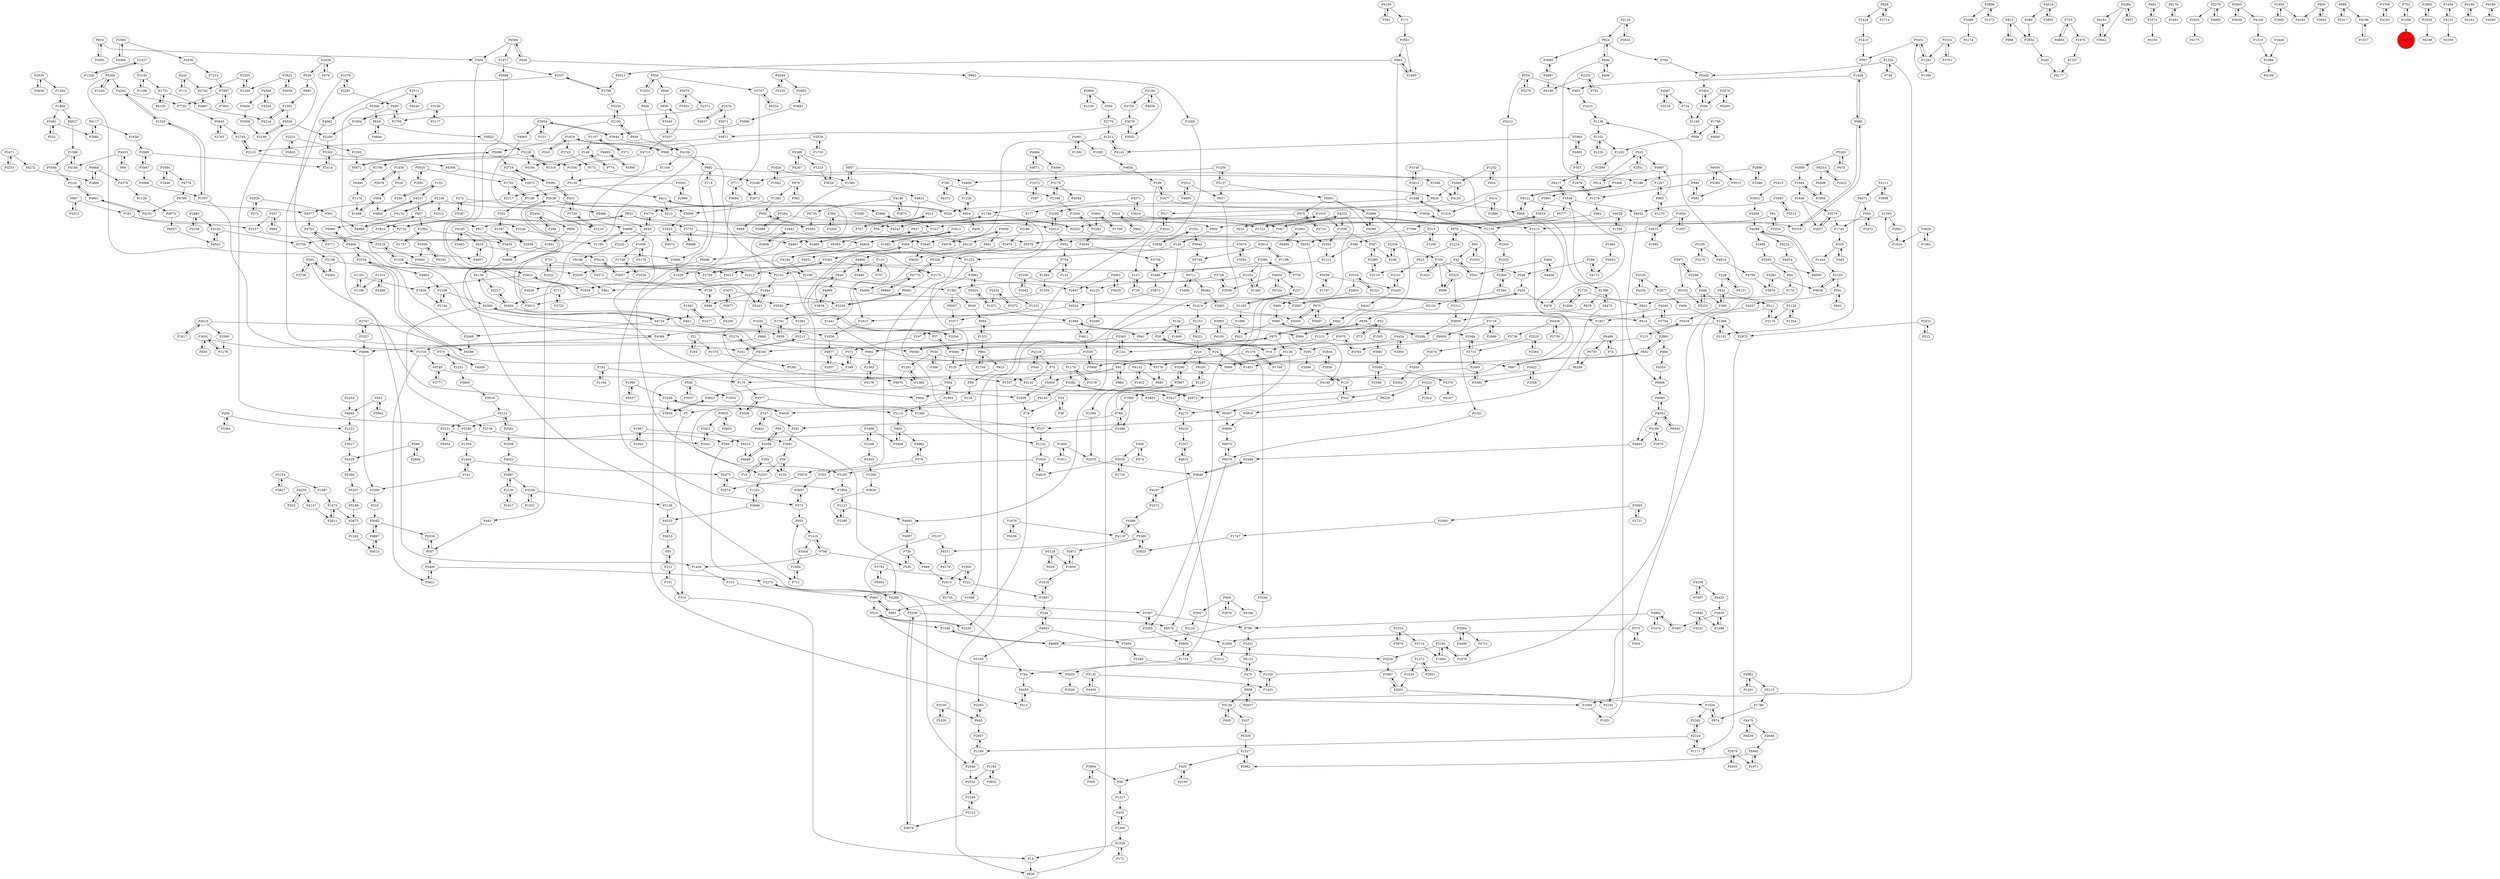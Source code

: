 digraph {
	P1428 -> P493
	P1498 -> P3408
	P2442 -> P3402
	P968 -> P1180
	P4877 -> P2037
	P886 -> P4200
	P2072 -> P4197
	P2358 -> P100
	P1687 -> P1475
	P6367 -> P5696
	P3761 -> P3101
	P1007 -> P2477
	P3289 -> P4174
	P4143 -> P1313
	P3992 -> P2024
	P2961 -> P1624
	P1975 -> P1307
	P2180 -> P4656
	P504 -> P3337
	P89 -> P126
	P4466 -> P5066
	P4663 -> P755
	P1223 -> P3629
	P1007 -> P402
	P839 -> P994
	P1376 -> P1764
	P4033 -> P4180
	P4197 -> P2072
	P2002 -> P4872
	P3082 -> P4887
	P1252 -> P434
	P14 -> P838
	P768 -> P1197
	P4020 -> P1913
	P504 -> P3550
	P1436 -> P526
	P4389 -> P4996
	P4181 -> P3642
	P922 -> P1141
	P3648 -> P4197
	P4140 -> P3517
	P4871 -> P2215
	P2871 -> P3298
	P3141 -> P4801
	P1059 -> P61
	P4544 -> P2802
	P4321 -> P220
	P4222 -> P4474
	P2108 -> P4399
	P481 -> P1074
	P3302 -> P3675
	P2057 -> P1168
	P1894 -> P197
	P6115 -> P1786
	P335 -> P1444
	P4176 -> P1091
	P1993 -> P1757
	P3464 -> P4003
	P1731 -> P6130
	P2280 -> P3110
	P420 -> P2165
	P2993 -> P4454
	P5087 -> P970
	P1404 -> P141
	P4831 -> P604
	P3719 -> P2669
	P1354 -> P1128
	P4117 -> P1658
	P1897 -> P2418
	P898 -> P2657
	P215 -> P5018
	P1877 -> P3688
	P827 -> P2466
	P2551 -> P914
	P2423 -> P5376
	P2888 -> P6284
	P3504 -> P1680
	P1416 -> P3504
	P2276 -> P3425
	P4755 -> P3771
	P3594 -> P3446
	P1841 -> P4808
	P618 -> P4807
	P375 -> P1856
	P3274 -> P1627
	P4349 -> P4326
	P2744 -> P2108
	P686 -> P5316
	P1710 -> P2695
	P666 -> P922
	P1153 -> P4389
	P5131 -> P5054
	P4650 -> P5568
	P156 -> P59
	P1273 -> P1435
	P4997 -> P736
	P2631 -> P2973
	P3621 -> P3490
	P4637 -> P1976
	P4237 -> P907
	P4347 -> P462
	P888 -> P813
	P3942 -> P452
	P1099 -> P1278
	P4575 -> P2423
	P1622 -> P6253
	P1734 -> P784
	P5568 -> P4650
	P4505 -> P2679
	P1256 -> P4609
	P5716 -> P1695
	P4284 -> P957
	P220 -> P3290
	P4798 -> P3879
	P390 -> P167
	P2934 -> P1451
	P857 -> P2386
	P149 -> P774
	P592 -> P669
	P957 -> P4284
	P100 -> P1933
	P952 -> P754
	P1058 -> P1748
	P2565 -> P2520
	P2038 -> P3422
	P4481 -> P1585
	P2268 -> P1498
	P2340 -> P1359
	P2280 -> P547
	P3258 -> P1791
	P2598 -> P4217
	P3442 -> P4858
	P4474 -> P4207
	P1259 -> P1437
	P4943 -> P3484
	P272 -> P6486
	P4524 -> P1913
	P3742 -> P5093
	P6586 -> P2500
	P4147 -> P2611
	P949 -> P1279
	P583 -> P949
	P1648 -> P3292
	P2445 -> P2141
	P1316 -> P3128
	P3312 -> P3930
	P630 -> P984
	P3455 -> P5165
	P2001 -> P1020
	P904 -> P1408
	P2005 -> P5639
	P4492 -> P1471
	P3390 -> P5013
	P3251 -> P3471
	P357 -> P1679
	P3101 -> P3761
	P1659 -> P3900
	P1748 -> P2152
	P3938 -> P1178
	P1018 -> P3621
	P4773 -> P5228
	P573 -> P3697
	P541 -> P42
	P1959 -> P1600
	P3022 -> P1068
	P2551 -> P522
	P3422 -> P2038
	P4170 -> P2100
	P1181 -> P1839
	P1234 -> P1382
	P295 -> P3566
	P3686 -> P4897
	P302 -> P1387
	P930 -> P3349
	P15 -> P292
	P1475 -> P2611
	P3448 -> P1966
	P3124 -> P3800
	P4016 -> P2274
	P2123 -> P2390
	P469 -> P2815
	P5189 -> P2673
	P1417 -> P1380
	P5066 -> P4466
	P4145 -> P4629
	P1627 -> P3274
	P431 -> P5091
	P1382 -> P1234
	P6220 -> P2357
	P5059 -> P5346
	P924 -> P982
	P5552 -> P3355
	P798 -> P1416
	P688 -> P2317
	P1405 -> P864
	P522 -> P4907
	P771 -> P2972
	P1292 -> P1390
	P580 -> P1972
	P4887 -> P3082
	P2424 -> P1410
	P3566 -> P125
	P288 -> P2434
	P712 -> P3725
	P390 -> P3200
	P1576 -> P5381
	P7214 -> P7997
	P4749 -> P3777
	P1107 -> P371
	P291 -> P2681
	P850 -> P4182
	P4388 -> P4110
	P3001 -> P6284
	P1168 -> P2057
	P1617 -> P2130
	P1141 -> P3363
	P4755 -> P2518
	P1094 -> P1921
	P2113 -> P803
	P1390 -> P5051
	P669 -> P2466
	P3044 -> P3756
	P6578 -> P1856
	P5105 -> P4256
	P3001 -> P2888
	P5015 -> P583
	P2611 -> P1475
	P5696 -> P8075
	P1178 -> P2563
	P4185 -> P2700
	P515 -> P1200
	P82 -> P170
	P624 -> P440
	P3996 -> P1573
	P924 -> P2723
	P2747 -> P348
	P958 -> P1202
	P4572 -> P4698
	P5154 -> P3827
	P2105 -> P591
	P2888 -> P4140
	P366 -> P530
	P1533 -> P5716
	P2875 -> P4146
	P153 -> P166
	P2451 -> P6110
	P4346 -> P2537
	P3710 -> P975
	P1261 -> P1368
	P4945 -> P4997
	P4016 -> P1099
	P1895 -> P4693
	P909 -> P2670
	P2654 -> P2227
	P3035 -> P2891
	P3069 -> P2549
	P2728 -> P4125
	P695 -> P5120
	P4892 -> P4237
	P335 -> P345
	P7997 -> P7792
	P266 -> P3364
	P1073 -> P287
	P3833 -> P2120
	P1667 -> P2001
	P5639 -> P2005
	P3594 -> P4776
	P3471 -> P4272
	P3031 -> P450
	P79 -> P1430
	P2215 -> P4308
	P5 -> P310
	P6110 -> P2451
	P4774 -> P649
	P3771 -> P4755
	P3840 -> P3231
	P2718 -> P2675
	P2130 -> P2987
	P2216 -> P1729
	P197 -> P572
	P1990 -> P1038
	P3256 -> P1551
	P573 -> P955
	P1388 -> P4184
	P414 -> P1886
	P2972 -> P1459
	P1015 -> P1956
	P4146 -> P2875
	P1949 -> P6041
	P7997 -> P7802
	P95 -> P1227
	P690 -> P1804
	P3859 -> P2340
	P6383 -> P6586
	P4580 -> P1877
	P4391 -> P3879
	P3022 -> P517
	P1949 -> P6777
	P3298 -> P448
	P3709 -> P4183
	P964 -> P2393
	P2439 -> P679
	P1170 -> P1408
	P1035 -> P860
	P3653 -> P2421
	P3137 -> P2446
	P364 -> P1954
	P4877 -> P3776
	P3725 -> P712
	P892 -> P457
	P702 -> P1056
	P1595 -> P5672
	P3752 -> P4467
	P6330 -> P1197
	P1176 -> P1058
	P28 -> P19
	P402 -> P57
	P3420 -> P1589
	P2983 -> P2156
	P5351 -> P8078
	P1545 -> P4342
	P1226 -> P604
	P314 -> P483
	P4045 -> P2704
	P683 -> P1592
	P1408 -> P904
	P1368 -> P1261
	P1416 -> P798
	P4091 -> P1799
	P6480 -> P74
	P2552 -> P1546
	P790 -> P2451
	P1313 -> P4143
	P3485 -> P4900
	P768 -> P2499
	P2698 -> P4111
	P526 -> P904
	P494 -> P4408
	P7396 -> P5376
	P5266 -> P4807
	P3743 -> P173
	P2205 -> P2742
	P5289 -> P3971
	P3838 -> P4869
	P4326 -> P4349
	P5200 -> P3276
	P970 -> P4006
	P546 -> P433
	P2174 -> P2847
	P878 -> P4729
	P4170 -> P5066
	P692 -> P719
	P686 -> P1428
	P5081 -> P3258
	P1624 -> P1293
	P948 -> P930
	P1285 -> P3009
	P4003 -> P357
	P6711 -> P3498
	P167 -> P3816
	P1313 -> P3940
	P4468 -> P3889
	P2001 -> P1667
	P1538 -> P5013
	P1169 -> P958
	P4322 -> P1956
	P220 -> P6330
	P5565 -> P592
	P5102 -> P5233
	P57 -> P3684
	P1408 -> P817
	P5165 -> P1904
	P591 -> P942
	P5325 -> P3312
	P2550 -> P3066
	P2716 -> P3367
	P3330 -> P945
	P1592 -> P5026
	P110 -> P797
	P24 -> P1451
	P1799 -> P4091
	P5093 -> P3742
	P3561 -> P864
	P2414 -> P5303
	P4721 -> P1878
	P4023 -> P2987
	P5180 -> P4125
	P2100 -> P223
	P3368 -> P4121
	P1976 -> P4637
	P433 -> P479
	P3057 -> P728
	P2585 -> P6386
	P754 -> P152
	P2520 -> P1710
	P4121 -> P3368
	P4121 -> P956
	P3900 -> P1659
	P6480 -> P6787
	P440 -> P2186
	P547 -> P186
	P1331 -> P984
	P73 -> P52
	P5091 -> P431
	P3392 -> P4145
	P3128 -> P2784
	P4006 -> P970
	P3996 -> P3289
	P4178 -> P2393
	P2407 -> P4982
	P3895 -> P2529
	P2321 -> P3334
	P272 -> P2347
	P3623 -> P5289
	P852 -> P867
	P3280 -> P1417
	P1179 -> P3178
	P1273 -> P2951
	P1606 -> P1733
	P4075 -> P6057
	P4289 -> P2270
	P3425 -> P4175
	P2037 -> P4877
	P182 -> P2732
	P2180 -> P3759
	P905 -> P148
	P3446 -> P3594
	P1417 -> P6383
	P1035 -> P1838
	P558 -> P1833
	P4901 -> P3025
	P199 -> P1677
	P6377 -> P4755
	P4346 -> P2274
	P3671 -> P3877
	P1306 -> P453
	P2126 -> P4233
	P5289 -> P4571
	P3565 -> P3393
	P2140 -> P1731
	P624 -> P799
	P3646 -> P1101
	P1507 -> P1545
	P6560 -> P875
	P2675 -> P2628
	P3859 -> P3843
	P976 -> P5351
	P2315 -> P2810
	P262 -> P3738
	P1730 -> P3528
	P4469 -> P1963
	P1920 -> P222
	P4897 -> P4198
	P4074 -> P3209
	P2562 -> P2508
	P6057 -> P4543
	P2357 -> P4833
	P861 -> P823
	P4969 -> P907
	P4467 -> P2174
	P6196 -> P4572
	P1648 -> P3815
	P2971 -> P4871
	P2728 -> P3558
	P1256 -> P5127
	P3905 -> P3518
	P816 -> P4591
	P368 -> P1323
	P5303 -> P1556
	P2802 -> P3883
	P2696 -> P3442
	P6253 -> P1622
	P6680 -> P4773
	P1242 -> P4513
	P2300 -> P1395
	P1702 -> P5186
	P355 -> P3697
	P1731 -> P3687
	P4436 -> P3736
	P1819 -> P3743
	P3282 -> P3044
	P2327 -> P2747
	P939 -> P2193
	P242 -> P2742
	P3777 -> P4749
	P816 -> P504
	P3117 -> P3130
	P5042 -> P5180
	P4776 -> P4768
	P1747 -> P3623
	P616 -> P4644
	P3067 -> P944
	P3282 -> P1836
	P2603 -> P3653
	P4105 -> P3983
	P2192 -> P3230
	P2654 -> P2134
	P2718 -> P5091
	P3954 -> P101
	P2973 -> P1171
	P5284 -> P4542
	P6372 -> P760
	P4825 -> P3128
	P4391 -> P4638
	P4999 -> P1195
	P3658 -> P3362
	P1954 -> P364
	P2134 -> P2227
	P3719 -> P6808
	P456 -> P574
	P2676 -> P3204
	P530 -> P366
	P2512 -> P4605
	P4481 -> P1392
	P292 -> P15
	P988 -> P4555
	P3461 -> P552
	P1092 -> P1211
	P6777 -> P7396
	P4968 -> P3230
	P1746 -> P4542
	P3646 -> P4233
	P799 -> P2442
	P1179 -> P3392
	P751 -> P2522
	P184 -> P31
	P798 -> P4289
	P1384 -> P1509
	P2894 -> P689
	P128 -> P28
	P656 -> P862
	P3036 -> P1720
	P1389 -> P1151
	P3616 -> P4371
	P4843 -> P5059
	P1692 -> P4615
	P1678 -> P4921
	P626 -> P517
	P1878 -> P2192
	P2705 -> P690
	P1894 -> P941
	P4833 -> P1734
	P1961 -> P3620
	P739 -> P147
	P42 -> P3110
	P1458 -> P4123
	P4583 -> P262
	P440 -> P496
	P4125 -> P2589
	P1437 -> P2140
	P554 -> P493
	P2423 -> P4575
	P3422 -> P1557
	P2529 -> P4188
	P3951 -> P2408
	P719 -> P573
	P4556 -> P1676
	P1509 -> P3550
	P4120 -> P4164
	P3545 -> P2996
	P1658 -> P2068
	P649 -> P4774
	P448 -> P380
	P65 -> P549
	P3691 -> P1706
	P2163 -> P2552
	P412 -> P223
	P4773 -> P6680
	P1677 -> P199
	P1956 -> P1092
	P862 -> P1566
	P2549 -> P3069
	P378 -> P4962
	P461 -> P3013
	P4256 -> P5105
	P3992 -> P1142
	P52 -> P1505
	P5748 -> P6711
	P861 -> P2768
	P5243 -> P1644
	P3094 -> P3175
	P923 -> P614
	P2563 -> P1025
	P1956 -> P547
	P728 -> P886
	P4509 -> P373
	P5207 -> P5189
	P4484 -> P4071
	P2628 -> P3860
	P4693 -> P1316
	P3212 -> P5005
	P2224 -> P2392
	P4544 -> P2235
	P191 -> P1194
	P75 -> P5009
	P5051 -> P997
	P1548 -> P4968
	P2631 -> P512
	P52 -> P73
	P3110 -> P2280
	P3684 -> P120
	P1786 -> P674
	P2798 -> P3337
	P1468 -> P3461
	P1261 -> P4976
	P413 -> P4450
	P2975 -> P3783
	P4128 -> P1513
	P365 -> P3984
	P5511 -> P2798
	P3292 -> P2013
	P1559 -> P4028
	P4342 -> P7792
	P3979 -> P3585
	P736 -> P549
	P3175 -> P4044
	P2486 -> P5873
	P31 -> P184
	P443 -> P567
	P452 -> P3942
	P734 -> P1169
	P4713 -> P1556
	P1498 -> P2268
	P4568 -> P2534
	P244 -> P4843
	P1128 -> P1354
	P2158 -> P4583
	P2593 -> P64
	P4934 -> P3558
	P2739 -> P4436
	P3891 -> P988
	P2776 -> P1313
	P1435 -> P2001
	P2574 -> P2475
	P4269 -> P4222
	P4639 -> P4479
	P774 -> P149
	P841 -> P380
	P5091 -> P2718
	P1914 -> P5223
	P5228 -> P4773
	P907 -> P4969
	P904 -> P4892
	P1171 -> P2224
	P2898 -> P3386
	P2140 -> P1198
	P2622 -> P3958
	P4591 -> P816
	P3274 -> P1740
	P3363 -> P964
	P1430 -> P510
	P4033 -> P4080
	P1165 -> P1086
	P2193 -> P3098
	P315 -> P56
	P5105 -> P2877
	P171 -> P3561
	P3082 -> P2556
	P3983 -> P994
	P4858 -> P4164
	P186 -> P2358
	P3707 -> P4334
	P1107 -> P149
	P1285 -> P592
	P2593 -> P4569
	P4132 -> P3517
	P5113 -> P1546
	P2072 -> P4388
	P550 -> P948
	P5724 -> P4934
	P4609 -> P1226
	P2483 -> P4165
	P2389 -> P5207
	P3334 -> P2321
	P1445 -> P1229
	P2635 -> P1294
	P2589 -> P4911
	P755 -> P4663
	P4123 -> P4195
	P1197 -> P1965
	P93 -> P42
	P1236 -> P2960
	P4067 -> P3316
	P942 -> P591
	P4258 -> P4425
	P550 -> P1033
	P976 -> P1216
	P448 -> P5233
	P147 -> P739
	P5223 -> P1914
	P1679 -> P1279
	P2013 -> P952
	P1294 -> P1468
	P3752 -> P4686
	P1546 -> P5113
	P4040 -> P2511
	P8075 -> P8078
	P3032 -> P3070
	P3367 -> P3355
	P543 -> P1819
	P1920 -> P2815
	P2714 -> P828
	P1729 -> P431
	P3390 -> P1234
	P2987 -> P3256
	P4165 -> P6560
	P1180 -> P1381
	P994 -> P839
	P5108 -> P3293
	P659 -> P964
	P3694 -> P5243
	P2421 -> P3341
	P3940 -> P4020
	P2854 -> P449
	P1894 -> P4911
	P400 -> P1389
	P1020 -> P2392
	P1437 -> P1259
	P3984 -> P95
	P2224 -> P1171
	P2987 -> P2130
	P3368 -> P320
	P4453 -> P4184
	P3815 -> P1648
	P2268 -> P4303
	P1292 -> P5051
	P4284 -> P4181
	P3334 -> P2803
	P2386 -> P4135
	P7497 -> P4258
	P2500 -> P461
	P3877 -> P3671
	P626 -> P956
	P4190 -> P4163
	P817 -> P3459
	P3653 -> P2603
	P100 -> P5325
	P3914 -> P5748
	P2372 -> P2705
	P1326 -> P749
	P4247 -> P5389
	P784 -> P4450
	P3616 -> P1415
	P4571 -> P4179
	P4928 -> P1538
	P2024 -> P3992
	P6253 -> P4998
	P3195 -> P4914
	P3066 -> P1459
	P2193 -> P939
	P2224 -> P1168
	P1648 -> P1318
	P3128 -> P1316
	P522 -> P2551
	P1451 -> P24
	P3067 -> P3290
	P6466 -> P1170
	P1126 -> P4075
	P320 -> P412
	P4111 -> P2698
	P2562 -> P2112
	P5026 -> P2283
	P3458 -> P4079
	P3290 -> P3067
	P2960 -> P1236
	P3490 -> P2270
	P1293 -> P905
	P2198 -> P3175
	P2192 -> P1695
	P2005 -> P4128
	P542 -> P6367
	P1441 -> P867
	P315 -> P767
	P153 -> P4237
	P1104 -> P4999
	P978 -> P902
	P1181 -> P1190
	P3377 -> P3206
	P2405 -> P2593
	P2466 -> P827
	P2024 -> P1071
	P1033 -> P550
	P2228 -> P3940
	P2270 -> P4289
	P3956 -> P1944
	P2163 -> P3932
	P3025 -> P4901
	P3962 -> P6115
	P2082 -> P4117
	P3687 -> P4214
	P2970 -> P4180
	P5051 -> P1292
	P1201 -> P3962
	P4028 -> P4252
	P864 -> P1405
	P939 -> P4139
	P2803 -> P490
	P760 -> P6372
	P1323 -> P4132
	P945 -> P3293
	P494 -> P541
	P1592 -> P4214
	P3825 -> P2221
	P3057 -> P5014
	P5120 -> P695
	P949 -> P583
	P898 -> P5120
	P3098 -> P5672
	P287 -> P1073
	P3364 -> P266
	P2768 -> P861
	P3518 -> P2112
	P3299 -> P666
	P1585 -> P4654
	P222 -> P1897
	P3901 -> P3816
	P4808 -> P2134
	P1545 -> P1507
	P5211 -> P241
	P4907 -> P3188
	P3675 -> P2372
	P2100 -> P2315
	P813 -> P888
	P1507 -> P4996
	P2670 -> P909
	P2723 -> P4322
	P5389 -> P3629
	P2242 -> P6196
	P5014 -> P3057
	P4269 -> P2405
	P2165 -> P420
	P614 -> P3891
	P5139 -> P2117
	P3068 -> P1507
	P749 -> P1326
	P6130 -> P1731
	P2678 -> P1436
	P659 -> P1791
	P375 -> P304
	P592 -> P5565
	P970 -> P1857
	P3132 -> P1445
	P1151 -> P1389
	P262 -> P4583
	P1538 -> P2518
	P4111 -> P4671
	P699 -> P5325
	P2068 -> P1647
	P803 -> P3408
	P4569 -> P4269
	P1278 -> P3031
	P1404 -> P2475
	P4901 -> P2847
	P120 -> P364
	P223 -> P2013
	P6711 -> P6362
	P4982 -> P790
	P1235 -> P1332
	P2695 -> P4140
	P606 -> P1169
	P378 -> P355
	P2960 -> P204
	P5113 -> P4074
	P2518 -> P3944
	P1944 -> P3956
	P6041 -> P6406
	P212 -> P55
	P4843 -> P5108
	P1857 -> P6298
	P4003 -> P3464
	P2520 -> P2565
	P115 -> P242
	P3688 -> P3923
	P2518 -> P1538
	P56 -> P4467
	P3315 -> P1136
	P6137 -> P228
	P1543 -> P5266
	P166 -> P153
	P1967 -> P2681
	P280 -> P2854
	P3550 -> P2382
	P2639 -> P2407
	P606 -> P3402
	P4968 -> P1548
	P4156 -> P171
	P679 -> P2439
	P3390 -> P1382
	P674 -> P1020
	P4233 -> P4633
	P2550 -> P1387
	P550 -> P3707
	P310 -> P14
	P747 -> P4641
	P204 -> P2776
	P2186 -> P3901
	P1056 -> P4173
	P1972 -> P580
	P4146 -> P6735
	P969 -> P5138
	P4887 -> P4513
	P2508 -> P4023
	P852 -> P3891
	P29 -> P36
	P5672 -> P3098
	P5940 -> P5748
	P3209 -> P6578
	P4914 -> P4798
	P75 -> P4132
	P1190 -> P1181
	P5873 -> P4524
	P1211 -> P2486
	P4133 -> P1932
	P1921 -> P1949
	P3188 -> P2972
	P1315 -> P3684
	P530 -> P969
	P5062 -> P1527
	P667 -> P182
	P760 -> P2198
	P6110 -> P475
	P2108 -> P2744
	P1165 -> P257
	P4044 -> P1746
	P172 -> P1529
	P554 -> P5279
	P3195 -> P5278
	P2946 -> P3459
	P4408 -> P494
	P1646 -> P3274
	P604 -> P1226
	P574 -> P456
	P3691 -> P3282
	P3620 -> P1624
	P3838 -> P840
	P618 -> P5014
	P840 -> P461
	P515 -> P386
	P3954 -> P4905
	P1574 -> P4982
	P1804 -> P2283
	P1234 -> P1381
	P5211 -> P295
	P1573 -> P3996
	P2231 -> P4198
	P1746 -> P3076
	P2534 -> P4963
	P1468 -> P4627
	P2084 -> P65
	P4729 -> P4399
	P1033 -> P466
	P52 -> P1315
	P5154 -> P1687
	P5289 -> P3623
	P2130 -> P1617
	P2522 -> P751
	P2446 -> P2552
	P2254 -> P4845
	P2763 -> P5643
	P2679 -> P4505
	P3362 -> P2769
	P253 -> P4250
	P1388 -> P5584
	P3883 -> P5060
	P2056 -> P2199
	P1091 -> P4176
	P2393 -> P4178
	P4519 -> P3805
	P3528 -> P968
	P4801 -> P3141
	P850 -> P2063
	P2227 -> P2654
	P2439 -> P539
	P3891 -> P852
	P408 -> P368
	P1937 -> P1850
	P42 -> P541
	P1251 -> P3905
	P3564 -> P1710
	P875 -> P462
	P2221 -> P1595
	P4121 -> P479
	P1551 -> P3256
	P567 -> P2556
	P141 -> P1404
	P1965 -> P768
	P1963 -> P4469
	P490 -> P666
	P5060 -> P3644
	P414 -> P1318
	P3981 -> P3069
	P1153 -> P4321
	P755 -> P1975
	P483 -> P601
	P982 -> P924
	P4117 -> P2082
	P2123 -> P4945
	P4845 -> P2122
	P126 -> P5
	P2120 -> P624
	P364 -> P3843
	P2198 -> P1836
	P1020 -> P674
	P74 -> P6480
	P914 -> P522
	P547 -> P2280
	P3130 -> P1804
	P179 -> P1419
	P984 -> P1331
	P864 -> P5511
	P4214 -> P1592
	P1227 -> P453
	P1071 -> P1894
	P1216 -> P925
	P3984 -> P365
	P4650 -> P5015
	P689 -> P2894
	P110 -> P1441
	P2026 -> P4377
	P4996 -> P3369
	P907 -> P1993
	P3783 -> P2975
	P59 -> P2537
	P1475 -> P2673
	P215 -> P295
	P860 -> P1035
	P5026 -> P2199
	P2105 -> P4638
	P1904 -> P2123
	P496 -> P440
	P1306 -> P1529
	P649 -> P2242
	P5303 -> P2414
	P975 -> P1417
	P909 -> P3947
	P3341 -> P2421
	P823 -> P89
	P257 -> P1165
	P3013 -> P2628
	P4644 -> P616
	P101 -> P3954
	P5278 -> P3195
	P453 -> P1306
	P1396 -> P4475
	P2274 -> P4346
	P2445 -> P4347
	P4934 -> P257
	P857 -> P1589
	P5186 -> P1702
	P2975 -> P4346
	P3889 -> P4468
	P4768 -> P6377
	P4139 -> P692
	P1527 -> P5062
	P860 -> P1018
	P3393 -> P1747
	P2063 -> P850
	P4638 -> P2105
	P82 -> P884
	P1419 -> P1153
	P1740 -> P335
	P2486 -> P3756
	P5372 -> P2532
	P1849 -> P128
	P141 -> P3369
	P2408 -> P4269
	P4454 -> P2993
	P1644 -> P886
	P4165 -> P618
	P3528 -> P1730
	P2122 -> P3027
	P649 -> P1058
	P3515 -> P3593
	P4831 -> P817
	P5316 -> P686
	P3022 -> P4120
	P4693 -> P1895
	P1676 -> P4110
	P4963 -> P2108
	P3355 -> P3367
	P3558 -> P2728
	P4371 -> P177
	P6226 -> P5816
	P768 -> P291
	P1195 -> P4999
	P1527 -> P420
	P902 -> P978
	P2412 -> P1859
	P1680 -> P955
	P2156 -> P2983
	P1932 -> P4133
	P667 -> P4313
	P3805 -> P4519
	P3256 -> P2126
	P1025 -> P2300
	P4080 -> P4033
	P6735 -> P5565
	P4313 -> P667
	P1178 -> P3938
	P5186 -> P302
	P3200 -> P390
	P4399 -> P2138
	P2810 -> P2700
	P1886 -> P414
	P4905 -> P2216
	P3536 -> P1748
	P3330 -> P2430
	P1566 -> P147
	P2871 -> P5102
	P6386 -> P2585
	P440 -> P624
	P1293 -> P2961
	P2654 -> P659
	P5816 -> P5696
	P730 -> P3390
	P1056 -> P702
	P1136 -> P1332
	P3658 -> P1051
	P177 -> P2166
	P3612 -> P1493
	P475 -> P898
	P692 -> P4609
	P5389 -> P1223
	P1078 -> P1429
	P956 -> P5316
	P2421 -> P4415
	P3128 -> P4194
	P4342 -> P1545
	P3684 -> P57
	P371 -> P1107
	P4990 -> P2276
	P1436 -> P2678
	P4872 -> P3392
	P2317 -> P688
	P241 -> P5211
	P5223 -> P6226
	P2215 -> P2745
	P348 -> P572
	P2826 -> P361
	P3076 -> P2574
	P1207 -> P963
	P1018 -> P4749
	P475 -> P6110
	P3979 -> P4020
	P2877 -> P400
	P2695 -> P3380
	P3498 -> P6711
	P1954 -> P2113
	P3944 -> P2500
	P457 -> P892
	P4322 -> P3340
	P2646 -> P4492
	P4272 -> P3889
	P4962 -> P378
	P1395 -> P2133
	P4686 -> P3752
	P1060 -> P2070
	P457 -> P2257
	P2100 -> P4170
	P3145 -> P3776
	P2704 -> P4045
	P1051 -> P5940
	P348 -> P413
	P1318 -> P1648
	P1229 -> P1445
	P2669 -> P3719
	P1729 -> P2216
	P188 -> P546
	P4258 -> P7497
	P4768 -> P4191
	P4454 -> P19
	P1799 -> P958
	P4164 -> P1180
	P3971 -> P1809
	P1710 -> P3564
	P3392 -> P4872
	P1252 -> P2069
	P1993 -> P2550
	P1038 -> P4629
	P2281 -> P1078
	P4284 -> P3642
	P5131 -> P3341
	P2276 -> P4990
	P6543 -> P4033
	P29 -> P79
	P1556 -> P5139
	P1381 -> P630
	P813 -> P2854
	P3204 -> P2002
	P3035 -> P1702
	P3230 -> P1667
	P5279 -> P554
	P4252 -> P3860
	P1279 -> P464
	P188 -> P4715
	P1787 -> P5039
	P4123 -> P1458
	P4377 -> P2113
	P5138 -> P2275
	P4184 -> P1388
	P1859 -> P3923
	P933 -> P2732
	P4900 -> P840
	P3642 -> P4181
	P4998 -> P3956
	P2887 -> P433
	P1791 -> P659
	P1326 -> P1094
	P530 -> P1261
	P1429 -> P314
	P373 -> P1251
	P3557 -> P4713
	P554 -> P5212
	P2392 -> P2224
	P6406 -> P4080
	P2742 -> P3687
	P4589 -> P1944
	P5053 -> P4715
	P945 -> P2057
	P1942 -> P1967
	P4921 -> P2412
	P1695 -> P2192
	P4016 -> P1817
	P4629 -> P1038
	P1809 -> P2418
	P3671 -> P3258
	P2231 -> P781
	P2951 -> P1273
	P3294 -> P4721
	P199 -> P1233
	P5338 -> P1527
	P2537 -> P1101
	P944 -> P1380
	P59 -> P156
	P3363 -> P1141
	P4189 -> P4290
	P978 -> P1285
	P4250 -> P4147
	P1197 -> P6330
	P3675 -> P3302
	P4615 -> P1692
	P4071 -> P4484
	P1600 -> P1959
	P1856 -> P3212
	P2221 -> P3825
	P3459 -> P4808
	P2084 -> P4948
	P963 -> P4907
	P3471 -> P3251
	P61 -> P1415
	P2117 -> P6377
	P841 -> P511
	P3300 -> P5345
	P2948 -> P4466
	P2180 -> P3032
	P544 -> P2219
	P3742 -> P222
	P4907 -> P1207
	P5263 -> P4589
	P1194 -> P191
	P1589 -> P4976
	P4897 -> P3686
	P3694 -> P771
	P3561 -> P1405
	P1216 -> P976
	P464 -> P1178
	P2138 -> P208
	P1517 -> P4196
	P510 -> P5005
	P19 -> P28
	P4948 -> P2084
	P2972 -> P4774
	P2499 -> P208
	P8078 -> P6578
	P433 -> P2887
	P5005 -> P2540
	P4513 -> P4887
	P6808 -> P3783
	P170 -> P4377
	P7802 -> P7997
	P3402 -> P606
	P2679 -> P1471
	P1808 -> P2070
	P1380 -> P107
	P1976 -> P2971
	P3276 -> P606
	P690 -> P2705
	P747 -> P291
	P4466 -> P2534
	P1811 -> P1808
	P1314 -> P4368
	P1505 -> P3981
	P1323 -> P3992
	P228 -> P841
	P1270 -> P963
	P4671 -> P1151
	P373 -> P4509
	P3069 -> P4378
	P2430 -> P3330
	P5263 -> P675
	P2112 -> P2562
	P1392 -> P4481
	P2732 -> P933
	P4133 -> P980
	P5381 -> P1368
	P3380 -> P2695
	P1819 -> P543
	P1588 -> P3626
	P173 -> P3188
	P1071 -> P2024
	P149 -> P4194
	P3876 -> P1533
	P3629 -> P4831
	P483 -> P510
	P4180 -> P2970
	P968 -> P1819
	P2732 -> P4389
	P2070 -> P3648
	P7792 -> P5643
	P479 -> P614
	P4250 -> P253
	P3355 -> P3800
	P3484 -> P3648
	P803 -> P4962
	P3930 -> P3299
	P345 -> P335
	P2347 -> P272
	P2275 -> P6220
	P3626 -> P2390
	P4450 -> P1094
	P1990 -> P5457
	P1702 -> P2117
	P980 -> P1060
	P5643 -> P2763
	P3455 -> P4618
	P4807 -> P618
	P2654 -> P402
	P3759 -> P3070
	P3493 -> P6367
	P637 -> P4945
	P4618 -> P3455
	P316 -> P3082
	P517 -> P3022
	P1389 -> P941
	P2585 -> P2036
	P1038 -> P3859
	P262 -> P5
	P1389 -> P2973
	P3656 -> P2056
	P2257 -> P1195
	P4656 -> P2180
	P1078 -> P2281
	P875 -> P5138
	P4207 -> P1857
	P1529 -> P14
	P4475 -> P1396
	P55 -> P212
	P222 -> P1920
	P3316 -> P4067
	P3840 -> P1688
	P93 -> P2053
	P3843 -> P3859
	P4329 -> P2389
	P632 -> P1015
	P549 -> P736
	P456 -> P3036
	P181 -> P310
	P3031 -> P1278
	P3860 -> P4252
	P6298 -> P3380
	P4615 -> P5552
	P591 -> P923
	P1074 -> P481
	P2036 -> P7214
	P4436 -> P2739
	P3294 -> P4498
	P5325 -> P699
	P1850 -> P4615
	P666 -> P3299
	P1966 -> P4199
	P3031 -> P1018
	P3517 -> P2275
	P5127 -> P637
	P4654 -> P199
	P31 -> P1576
	P3958 -> P2622
	P4033 -> P6543
	P304 -> P375
	P580 -> P1740
	P907 -> P2228
	P181 -> P212
	P167 -> P148
	P3442 -> P2696
	P2657 -> P898
	P828 -> P2424
	P466 -> P443
	P242 -> P115
	P4399 -> P4729
	P65 -> P2084
	P2219 -> P544
	P2747 -> P2327
	P1676 -> P4556
	P8078 -> P8075
	P4492 -> P5062
	P4773 -> P4698
	P2700 -> P2158
	P4999 -> P944
	P5128 -> P1809
	P2141 -> P2445
	P191 -> P170
	P4349 -> P3656
	P3258 -> P5081
	P5376 -> P5228
	P3206 -> P368
	P2477 -> P1007
	P970 -> P5087
	P1647 -> P3068
	P601 -> P483
	P5039 -> P1787
	P493 -> P3315
	P5643 -> P2745
	P754 -> P1384
	P558 -> P5037
	P4237 -> P4892
	P228 -> P6137
	P1200 -> P515
	P5139 -> P412
	P1410 -> P997
	P2934 -> P2936
	P431 -> P1729
	P4371 -> P3616
	P2219 -> P75
	P3098 -> P2718
	P3776 -> P980
	P712 -> P2654
	P3276 -> P5200
	P689 -> P4329
	P2681 -> P59
	P2382 -> P5211
	P3620 -> P1961
	P1086 -> P922
	P827 -> P4120
	P696 -> P1841
	P5266 -> P1543
	P3914 -> P1188
	P4217 -> P1949
	P1493 -> P3612
	P5120 -> P437
	P3009 -> P2423
	P1897 -> P244
	P2499 -> P768
	P2532 -> P5372
	P128 -> P1849
	P4165 -> P2483
	P1706 -> P3691
	P1188 -> P3914
	P4801 -> P4191
	P875 -> P6560
	P6362 -> P2093
	P380 -> P841
	P4749 -> P1557
	P449 -> P4177
	P2456 -> P79
	P3644 -> P3954
	P909 -> P4186
	P3738 -> P262
	P1808 -> P1811
	P2390 -> P2123
	P6284 -> P2888
	P2511 -> P4040
	P3923 -> P1859
	P867 -> P852
	P955 -> P1416
	P736 -> P469
	P798 -> P1429
	P5180 -> P5042
	P4269 -> P4569
	P4475 -> P107
	P975 -> P3710
	P864 -> P952
	P3130 -> P3117
	P1042 -> P3420
	P3557 -> P930
	P1757 -> P1993
	P437 -> P5338
	P1644 -> P5243
	P5039 -> P2445
	P5226 -> P2193
	P1764 -> P1376
	P4641 -> P747
	P4698 -> P1419
	P2556 -> P567
	P2826 -> P271
	P3337 -> P2798
	P1331 -> P861
	P4833 -> P2357
	P616 -> P4825
	P1332 -> P1235
	P1128 -> P3176
	P5266 -> P4342
	P148 -> P838
	P4079 -> P3458
	P36 -> P29
	P4045 -> P3930
	P3593 -> P6041
	P412 -> P320
	P1836 -> P3282
	P3998 -> P5284
	P1963 -> P1092
	P5584 -> P3141
	P767 -> P315
	P1051 -> P3658
	P1944 -> P1646
	P884 -> P82
	P2948 -> P4568
	P1381 -> P5067
	P4033 -> P4943
	P3464 -> P4143
	P3175 -> P2198
	P4498 -> P3294
	P3962 -> P1201
	P1933 -> P100
	P3800 -> P1734
	P1733 -> P923
	P2205 -> P2246
	P5067 -> P3377
	P3420 -> P1042
	P4715 -> P188
	P3458 -> P641
	P4843 -> P244
	P3697 -> P573
	P4191 -> P4801
	P3490 -> P3621
	P3827 -> P5154
	P2069 -> P626
	P4163 -> P4190
	P4164 -> P3057
	P2946 -> P616
	P4377 -> P2026
	P2174 -> P5081
	P2622 -> P2246
	P4388 -> P5289
	P3593 -> P3515
	P3585 -> P3979
	P1332 -> P1202
	P1326 -> P2442
	P2898 -> P2186
	P5284 -> P3998
	P2192 -> P1878
	P4453 -> P88
	P271 -> P2826
	P1688 -> P2639
	P4110 -> P4388
	P2120 -> P3833
	P1817 -> P4016
	P1428 -> P686
	P2013 -> P3292
	P5037 -> P558
	P3036 -> P4618
	P840 -> P4869
	P4185 -> P4543
	P4605 -> P2512
	P3176 -> P511
	P1733 -> P1606
	P2413 -> P3951
	P1659 -> P120
	P3293 -> P945
	P4196 -> P1517
	P1965 -> P2499
	P4139 -> P1104
	P1202 -> P2598
	P2936 -> P2934
	P1074 -> P4193
	P4303 -> P1588
	P2358 -> P186
	P452 -> P4845
	P4028 -> P1559
	P797 -> P110
	P5018 -> P215
	P3947 -> P3124
	P1589 -> P857
	P3612 -> P4858
	P771 -> P3694
	P1833 -> P2026
	P392 -> P4156
	P511 -> P4192
	P2246 -> P2205
	P4135 -> P2069
	P1529 -> P172
	P1484 -> P5053
	P1513 -> P1966
	P1459 -> P5165
	P462 -> P875
	P839 -> P3564
	P6486 -> P649
	P1819 -> P968
	P1396 -> P878
	P4252 -> P5552
	P4869 -> P3838
	P3132 -> P4429
	P3386 -> P2898
	P100 -> P699
	P2532 -> P1071
	P552 -> P3461
	P512 -> P2631
	P3816 -> P167
	P997 -> P1428
	P5127 -> P3001
	P4479 -> P4639
	P107 -> P1142
	P2283 -> P5303
	P420 -> P95
	P380 -> P5018
	P572 -> P348
	P3954 -> P3644
	P1142 -> P3455
	P4183 -> P3709
	P3367 -> P790
	P82 -> P5009
	P4290 -> P4189
	P5233 -> P448
	P208 -> P784
	P4543 -> P4185
	P3001 -> P975
	P3736 -> P2676
	P3408 -> P803
	P3390 -> P730
	P1058 -> P1176
	P1314 -> P1190
	P3340 -> P4968
	P3298 -> P2871
	P4934 -> P5724
	P3879 -> P4391
	P838 -> P3067
	P292 -> P156
	P4378 -> P4187
	P963 -> P1207
	P4429 -> P3132
	P4180 -> P4943
	P2511 -> P2946
	P2199 -> P5026
	P4713 -> P5139
	P1415 -> P542
	P4479 -> P2646
	P3362 -> P2174
	P5346 -> P1229
	P510 -> P1548
	P100 -> P546
	P3337 -> P4062
	P4334 -> P3707
	P1838 -> P4877
	P386 -> P1211
	P4976 -> P2456
	P3545 -> P5186
	P2434 -> P696
	P2053 -> P93
	P4633 -> P55
	P4542 -> P1746
	P2512 -> P637
	P434 -> P1252
	P5013 -> P4928
	P3145 -> P3815
	P5127 -> P1256
	P1068 -> P601
	P5212 -> P1396
	P110 -> P2152
	P28 -> P24
	P148 -> P1323
	P1101 -> P3646
	P4911 -> P1659
	P3101 -> P1292
	P5389 -> P4247
	P4982 -> P1574
	P3565 -> P2721
	P2628 -> P3013
	P3648 -> P3484
	P2996 -> P3545
	P2983 -> P4185
	P4580 -> P656
	P2475 -> P2574
	P629 -> P5128
	P4468 -> P4379
	P3815 -> P3145
	P61 -> P1059
	P2534 -> P4568
	P1748 -> P3536
	P1949 -> P4217
	P1677 -> P3938
	P688 -> P4196
	P4484 -> P3094
	P3369 -> P316
	P2639 -> P1688
	P3178 -> P1179
	P4729 -> P2948
	P3209 -> P4074
	P361 -> P4969
	P1198 -> P2140
	P2166 -> P1678
	P4982 -> P2407
	P4580 -> P504
	P1680 -> P711
	P2798 -> P5226
	P3923 -> P1839
	P511 -> P3176
	P152 -> P754
	P2769 -> P3362
	P1557 -> P3493
	P2635 -> P3636
	P4450 -> P413
	P5457 -> P1990
	P2158 -> P2769
	P1387 -> P2550
	P3707 -> P771
	P624 -> P3686
	P1395 -> P2300
	P4322 -> P2723
	P3983 -> P4105
	P656 -> P4580
	P751 -> P2412
	P4156 -> P392
	P1646 -> P1627
	P510 -> P1430
	P567 -> P3490
	P1229 -> P1136
	P4379 -> P1126
	P2847 -> P4524
	P1359 -> P1404
	P3756 -> P2486
	P4627 -> P1388
	P692 -> P3066
	P4368 -> P1314
	P1533 -> P3876
	P4900 -> P3485
	P2891 -> P3035
	P1015 -> P632
	P212 -> P181
	P3636 -> P2635
	P2068 -> P2414
	P4062 -> P241
	P2529 -> P3895
	P3644 -> P4139
	P1959 -> P4182
	P539 -> P683
	P1809 -> P3971
	P542 -> P125
	P431 -> P711
	P1233 -> P3377
	P675 -> P5263
	P266 -> P2122
	P4519 -> P280
	P3349 -> P3557
	P4067 -> P734
	P963 -> P1270
	P3932 -> P2163
	P2721 -> P3565
	P88 -> P4453
	P2475 -> P1904
	P3461 -> P2082
	P5009 -> P2456
	P4425 -> P2639
	P1279 -> P1679
	P2418 -> P1897
	P4555 -> P6406
	P182 -> P2257
	P2193 -> P5226
	P2784 -> P6466
	P739 -> P2887
	P4671 -> P580
	P2112 -> P5131
	P3027 -> P4329
	P1168 -> P2446
	P2093 -> P4006
	P1647 -> P2068
	P64 -> P179
	P3070 -> P3032
	P3231 -> P3840
	P24 -> P82
	P1720 -> P3036
	P2281 -> P690
	P2815 -> P2716
	P1839 -> P2744
	P886 -> P728
	P1471 -> P4492
	P450 -> P3031
	P4321 -> P1153
	P6787 -> P6298
	P2540 -> P4192
	P719 -> P692
	P5128 -> P629
	P2434 -> P288
	P781 -> P2231
	P925 -> P2141
	P828 -> P2714
	P2235 -> P4544
	P2152 -> P1644
	P2745 -> P2215
	P4415 -> P4948
	P125 -> P542
	P3137 -> P4571
	P1850 -> P1937
	P3070 -> P4871
	P1307 -> P4177
	P5138 -> P969
	P933 -> P3752
	P5054 -> P5131
	P956 -> P4121
	P711 -> P1680
	P2133 -> P839
	P604 -> P408
	P5345 -> P3300
	P1444 -> P2105
	P368 -> P3206
	P2069 -> P4135
	P2673 -> P1242
	P2327 -> P4996
	P641 -> P4900
	P1376 -> P3900
	P933 -> P905
	P1967 -> P1942
	P941 -> P1894
	P1073 -> P626
	P539 -> P2340
	P2628 -> P3009
	P4289 -> P3209
	P4308 -> P2675
	P3300 -> P3944
	P1913 -> P1838
	P4173 [shape=circle]
	P4173 [style=filled]
	P4173 [fillcolor=red]
}